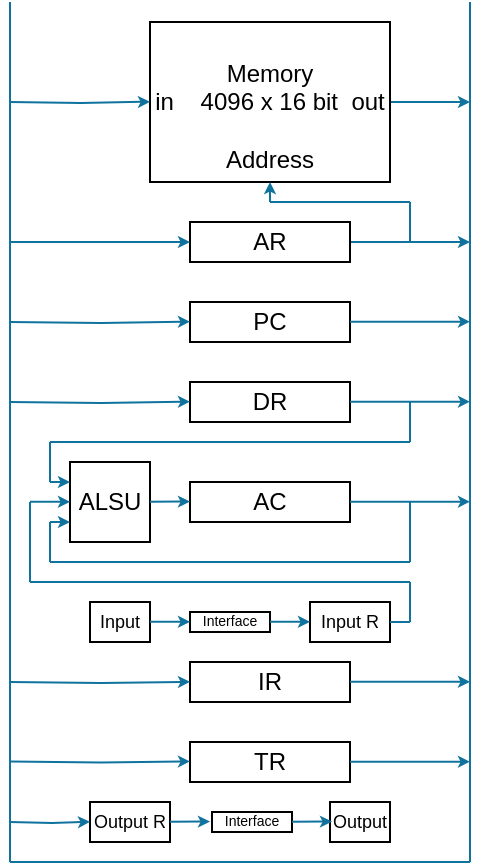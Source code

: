 <mxfile version="24.6.1" type="device">
  <diagram name="Page-1" id="kWKPgUghzsSrnzHGrAk7">
    <mxGraphModel dx="1127" dy="755" grid="1" gridSize="10" guides="1" tooltips="1" connect="1" arrows="1" fold="1" page="1" pageScale="1" pageWidth="850" pageHeight="1100" math="0" shadow="0">
      <root>
        <mxCell id="0" />
        <mxCell id="1" parent="0" />
        <mxCell id="Wbtbn_dKOY_vqfq40iDo-18" style="edgeStyle=orthogonalEdgeStyle;rounded=0;orthogonalLoop=1;jettySize=auto;html=1;fillColor=#b1ddf0;strokeColor=#10739e;startSize=6;endSize=3;" parent="1" source="Wbtbn_dKOY_vqfq40iDo-1" edge="1">
          <mxGeometry relative="1" as="geometry">
            <mxPoint x="540" y="220" as="targetPoint" />
          </mxGeometry>
        </mxCell>
        <mxCell id="Wbtbn_dKOY_vqfq40iDo-1" value="&lt;div&gt;&lt;br&gt;&lt;/div&gt;Memory&lt;div&gt;in&amp;nbsp; &amp;nbsp; 4096 x 16 bit&amp;nbsp; out&lt;/div&gt;&lt;div&gt;&lt;br&gt;&lt;/div&gt;&lt;div&gt;Address&lt;/div&gt;" style="rounded=0;whiteSpace=wrap;html=1;" parent="1" vertex="1">
          <mxGeometry x="380" y="180" width="120" height="80" as="geometry" />
        </mxCell>
        <mxCell id="Wbtbn_dKOY_vqfq40iDo-17" style="edgeStyle=orthogonalEdgeStyle;rounded=0;orthogonalLoop=1;jettySize=auto;html=1;fillColor=#b1ddf0;strokeColor=#10739e;startSize=6;endSize=3;" parent="1" source="Wbtbn_dKOY_vqfq40iDo-3" edge="1">
          <mxGeometry relative="1" as="geometry">
            <mxPoint x="540" y="290" as="targetPoint" />
          </mxGeometry>
        </mxCell>
        <mxCell id="Wbtbn_dKOY_vqfq40iDo-3" value="AR" style="rounded=0;whiteSpace=wrap;html=1;" parent="1" vertex="1">
          <mxGeometry x="400" y="280" width="80" height="20" as="geometry" />
        </mxCell>
        <mxCell id="Wbtbn_dKOY_vqfq40iDo-4" value="PC" style="rounded=0;whiteSpace=wrap;html=1;" parent="1" vertex="1">
          <mxGeometry x="400" y="320" width="80" height="20" as="geometry" />
        </mxCell>
        <mxCell id="Wbtbn_dKOY_vqfq40iDo-5" value="DR" style="rounded=0;whiteSpace=wrap;html=1;" parent="1" vertex="1">
          <mxGeometry x="400" y="360" width="80" height="20" as="geometry" />
        </mxCell>
        <mxCell id="Wbtbn_dKOY_vqfq40iDo-6" value="AC" style="rounded=0;whiteSpace=wrap;html=1;" parent="1" vertex="1">
          <mxGeometry x="400" y="410" width="80" height="20" as="geometry" />
        </mxCell>
        <mxCell id="Wbtbn_dKOY_vqfq40iDo-7" value="ALSU" style="rounded=0;whiteSpace=wrap;html=1;" parent="1" vertex="1">
          <mxGeometry x="340" y="400" width="40" height="40" as="geometry" />
        </mxCell>
        <mxCell id="Wbtbn_dKOY_vqfq40iDo-8" value="IR" style="rounded=0;whiteSpace=wrap;html=1;" parent="1" vertex="1">
          <mxGeometry x="400" y="500" width="80" height="20" as="geometry" />
        </mxCell>
        <mxCell id="Wbtbn_dKOY_vqfq40iDo-9" value="TR" style="rounded=0;whiteSpace=wrap;html=1;" parent="1" vertex="1">
          <mxGeometry x="400" y="540" width="80" height="20" as="geometry" />
        </mxCell>
        <mxCell id="Wbtbn_dKOY_vqfq40iDo-14" value="" style="endArrow=classic;html=1;rounded=0;entryX=0.5;entryY=1;entryDx=0;entryDy=0;fillColor=#b1ddf0;strokeColor=#10739e;startSize=6;endSize=3;" parent="1" target="Wbtbn_dKOY_vqfq40iDo-1" edge="1">
          <mxGeometry width="50" height="50" relative="1" as="geometry">
            <mxPoint x="440" y="270" as="sourcePoint" />
            <mxPoint x="400" y="320" as="targetPoint" />
          </mxGeometry>
        </mxCell>
        <mxCell id="Wbtbn_dKOY_vqfq40iDo-16" value="" style="endArrow=none;html=1;rounded=0;fillColor=#b1ddf0;strokeColor=#10739e;startSize=6;endSize=3;" parent="1" edge="1">
          <mxGeometry width="50" height="50" relative="1" as="geometry">
            <mxPoint x="440" y="270" as="sourcePoint" />
            <mxPoint x="510" y="270" as="targetPoint" />
          </mxGeometry>
        </mxCell>
        <mxCell id="Wbtbn_dKOY_vqfq40iDo-19" value="" style="endArrow=none;html=1;rounded=0;fillColor=#b1ddf0;strokeColor=#10739e;startSize=6;endSize=3;" parent="1" edge="1">
          <mxGeometry width="50" height="50" relative="1" as="geometry">
            <mxPoint x="510" y="270" as="sourcePoint" />
            <mxPoint x="510" y="290" as="targetPoint" />
          </mxGeometry>
        </mxCell>
        <mxCell id="Wbtbn_dKOY_vqfq40iDo-20" style="edgeStyle=orthogonalEdgeStyle;rounded=0;orthogonalLoop=1;jettySize=auto;html=1;fillColor=#b1ddf0;strokeColor=#10739e;startSize=6;endSize=3;" parent="1" edge="1">
          <mxGeometry relative="1" as="geometry">
            <mxPoint x="540" y="329.83" as="targetPoint" />
            <mxPoint x="480" y="329.83" as="sourcePoint" />
          </mxGeometry>
        </mxCell>
        <mxCell id="Wbtbn_dKOY_vqfq40iDo-21" style="edgeStyle=orthogonalEdgeStyle;rounded=0;orthogonalLoop=1;jettySize=auto;html=1;fillColor=#b1ddf0;strokeColor=#10739e;startSize=6;endSize=3;" parent="1" edge="1">
          <mxGeometry relative="1" as="geometry">
            <mxPoint x="540" y="369.83" as="targetPoint" />
            <mxPoint x="480" y="369.83" as="sourcePoint" />
          </mxGeometry>
        </mxCell>
        <mxCell id="Wbtbn_dKOY_vqfq40iDo-22" style="edgeStyle=orthogonalEdgeStyle;rounded=0;orthogonalLoop=1;jettySize=auto;html=1;fillColor=#b1ddf0;strokeColor=#10739e;startSize=6;endSize=3;" parent="1" edge="1">
          <mxGeometry relative="1" as="geometry">
            <mxPoint x="540" y="419.83" as="targetPoint" />
            <mxPoint x="480" y="419.83" as="sourcePoint" />
          </mxGeometry>
        </mxCell>
        <mxCell id="Wbtbn_dKOY_vqfq40iDo-23" style="edgeStyle=orthogonalEdgeStyle;rounded=0;orthogonalLoop=1;jettySize=auto;html=1;fillColor=#b1ddf0;strokeColor=#10739e;startSize=6;endSize=3;" parent="1" edge="1">
          <mxGeometry relative="1" as="geometry">
            <mxPoint x="400" y="290" as="targetPoint" />
            <mxPoint x="310" y="290" as="sourcePoint" />
          </mxGeometry>
        </mxCell>
        <mxCell id="Wbtbn_dKOY_vqfq40iDo-24" style="edgeStyle=orthogonalEdgeStyle;rounded=0;orthogonalLoop=1;jettySize=auto;html=1;fillColor=#b1ddf0;strokeColor=#10739e;startSize=6;endSize=3;" parent="1" edge="1">
          <mxGeometry relative="1" as="geometry">
            <mxPoint x="400" y="329.83" as="targetPoint" />
            <mxPoint x="310" y="330" as="sourcePoint" />
          </mxGeometry>
        </mxCell>
        <mxCell id="Wbtbn_dKOY_vqfq40iDo-25" style="edgeStyle=orthogonalEdgeStyle;rounded=0;orthogonalLoop=1;jettySize=auto;html=1;fillColor=#b1ddf0;strokeColor=#10739e;startSize=6;endSize=3;" parent="1" edge="1">
          <mxGeometry relative="1" as="geometry">
            <mxPoint x="400" y="369.83" as="targetPoint" />
            <mxPoint x="310" y="370" as="sourcePoint" />
          </mxGeometry>
        </mxCell>
        <mxCell id="Wbtbn_dKOY_vqfq40iDo-27" style="edgeStyle=orthogonalEdgeStyle;rounded=0;orthogonalLoop=1;jettySize=auto;html=1;fillColor=#b1ddf0;strokeColor=#10739e;startSize=6;endSize=3;" parent="1" edge="1">
          <mxGeometry relative="1" as="geometry">
            <mxPoint x="400" y="420" as="targetPoint" />
            <mxPoint x="380" y="419.83" as="sourcePoint" />
          </mxGeometry>
        </mxCell>
        <mxCell id="Wbtbn_dKOY_vqfq40iDo-28" style="edgeStyle=orthogonalEdgeStyle;rounded=0;orthogonalLoop=1;jettySize=auto;html=1;fillColor=#b1ddf0;strokeColor=#10739e;startSize=6;endSize=3;" parent="1" edge="1">
          <mxGeometry relative="1" as="geometry">
            <mxPoint x="339.99" y="410.19" as="targetPoint" />
            <mxPoint x="330" y="410" as="sourcePoint" />
          </mxGeometry>
        </mxCell>
        <mxCell id="Wbtbn_dKOY_vqfq40iDo-29" style="edgeStyle=orthogonalEdgeStyle;rounded=0;orthogonalLoop=1;jettySize=auto;html=1;fillColor=#b1ddf0;strokeColor=#10739e;startSize=6;endSize=3;" parent="1" edge="1">
          <mxGeometry relative="1" as="geometry">
            <mxPoint x="339.98" y="420.09" as="targetPoint" />
            <mxPoint x="319.98" y="419.92" as="sourcePoint" />
          </mxGeometry>
        </mxCell>
        <mxCell id="Wbtbn_dKOY_vqfq40iDo-30" style="edgeStyle=orthogonalEdgeStyle;rounded=0;orthogonalLoop=1;jettySize=auto;html=1;fillColor=#b1ddf0;strokeColor=#10739e;startSize=6;endSize=3;" parent="1" edge="1">
          <mxGeometry relative="1" as="geometry">
            <mxPoint x="339.98" y="430.18" as="targetPoint" />
            <mxPoint x="330" y="430" as="sourcePoint" />
          </mxGeometry>
        </mxCell>
        <mxCell id="Wbtbn_dKOY_vqfq40iDo-31" value="" style="endArrow=none;html=1;rounded=0;fillColor=#b1ddf0;strokeColor=#10739e;startSize=6;endSize=3;" parent="1" edge="1">
          <mxGeometry width="50" height="50" relative="1" as="geometry">
            <mxPoint x="510" y="370" as="sourcePoint" />
            <mxPoint x="510" y="390" as="targetPoint" />
          </mxGeometry>
        </mxCell>
        <mxCell id="Wbtbn_dKOY_vqfq40iDo-32" value="" style="endArrow=none;html=1;rounded=0;fillColor=#b1ddf0;strokeColor=#10739e;startSize=6;endSize=3;" parent="1" edge="1">
          <mxGeometry width="50" height="50" relative="1" as="geometry">
            <mxPoint x="510" y="390" as="sourcePoint" />
            <mxPoint x="330" y="390" as="targetPoint" />
          </mxGeometry>
        </mxCell>
        <mxCell id="Wbtbn_dKOY_vqfq40iDo-33" value="" style="endArrow=none;html=1;rounded=0;fillColor=#b1ddf0;strokeColor=#10739e;startSize=6;endSize=3;" parent="1" edge="1">
          <mxGeometry width="50" height="50" relative="1" as="geometry">
            <mxPoint x="330" y="390" as="sourcePoint" />
            <mxPoint x="330" y="410" as="targetPoint" />
          </mxGeometry>
        </mxCell>
        <mxCell id="Wbtbn_dKOY_vqfq40iDo-34" value="Input R" style="rounded=0;whiteSpace=wrap;html=1;fontSize=9;" parent="1" vertex="1">
          <mxGeometry x="460" y="470" width="40" height="20" as="geometry" />
        </mxCell>
        <mxCell id="Wbtbn_dKOY_vqfq40iDo-35" value="Interface" style="rounded=0;whiteSpace=wrap;html=1;fontSize=7;" parent="1" vertex="1">
          <mxGeometry x="400" y="475" width="40" height="10" as="geometry" />
        </mxCell>
        <mxCell id="Wbtbn_dKOY_vqfq40iDo-36" value="Input" style="rounded=0;whiteSpace=wrap;html=1;fontSize=9;" parent="1" vertex="1">
          <mxGeometry x="350" y="470" width="30" height="20" as="geometry" />
        </mxCell>
        <mxCell id="Wbtbn_dKOY_vqfq40iDo-38" style="edgeStyle=orthogonalEdgeStyle;rounded=0;orthogonalLoop=1;jettySize=auto;html=1;fillColor=#b1ddf0;strokeColor=#10739e;startSize=6;endSize=3;" parent="1" edge="1">
          <mxGeometry relative="1" as="geometry">
            <mxPoint x="399.98" y="480.1" as="targetPoint" />
            <mxPoint x="379.98" y="479.93" as="sourcePoint" />
          </mxGeometry>
        </mxCell>
        <mxCell id="Wbtbn_dKOY_vqfq40iDo-39" style="edgeStyle=orthogonalEdgeStyle;rounded=0;orthogonalLoop=1;jettySize=auto;html=1;fillColor=#b1ddf0;strokeColor=#10739e;startSize=6;endSize=3;" parent="1" edge="1">
          <mxGeometry relative="1" as="geometry">
            <mxPoint x="459.98" y="480.1" as="targetPoint" />
            <mxPoint x="439.98" y="479.93" as="sourcePoint" />
          </mxGeometry>
        </mxCell>
        <mxCell id="Wbtbn_dKOY_vqfq40iDo-41" value="" style="endArrow=none;html=1;rounded=0;fillColor=#b1ddf0;strokeColor=#10739e;startSize=6;endSize=3;" parent="1" edge="1">
          <mxGeometry width="50" height="50" relative="1" as="geometry">
            <mxPoint x="510" y="480" as="sourcePoint" />
            <mxPoint x="500" y="479.94" as="targetPoint" />
          </mxGeometry>
        </mxCell>
        <mxCell id="Wbtbn_dKOY_vqfq40iDo-42" value="" style="endArrow=none;html=1;rounded=0;fillColor=#b1ddf0;strokeColor=#10739e;startSize=6;endSize=3;" parent="1" edge="1">
          <mxGeometry width="50" height="50" relative="1" as="geometry">
            <mxPoint x="510" y="460" as="sourcePoint" />
            <mxPoint x="510" y="480" as="targetPoint" />
          </mxGeometry>
        </mxCell>
        <mxCell id="Wbtbn_dKOY_vqfq40iDo-43" style="edgeStyle=orthogonalEdgeStyle;rounded=0;orthogonalLoop=1;jettySize=auto;html=1;fillColor=#b1ddf0;strokeColor=#10739e;startSize=6;endSize=3;" parent="1" edge="1">
          <mxGeometry relative="1" as="geometry">
            <mxPoint x="540" y="509.9" as="targetPoint" />
            <mxPoint x="480" y="509.9" as="sourcePoint" />
          </mxGeometry>
        </mxCell>
        <mxCell id="Wbtbn_dKOY_vqfq40iDo-44" style="edgeStyle=orthogonalEdgeStyle;rounded=0;orthogonalLoop=1;jettySize=auto;html=1;fillColor=#b1ddf0;strokeColor=#10739e;startSize=6;endSize=3;" parent="1" edge="1">
          <mxGeometry relative="1" as="geometry">
            <mxPoint x="400" y="509.9" as="targetPoint" />
            <mxPoint x="310" y="510" as="sourcePoint" />
          </mxGeometry>
        </mxCell>
        <mxCell id="Wbtbn_dKOY_vqfq40iDo-45" value="" style="endArrow=none;html=1;rounded=0;fillColor=#b1ddf0;strokeColor=#10739e;startSize=6;endSize=3;" parent="1" edge="1">
          <mxGeometry width="50" height="50" relative="1" as="geometry">
            <mxPoint x="510" y="460" as="sourcePoint" />
            <mxPoint x="320" y="460" as="targetPoint" />
          </mxGeometry>
        </mxCell>
        <mxCell id="Wbtbn_dKOY_vqfq40iDo-46" value="" style="endArrow=none;html=1;rounded=0;fillColor=#b1ddf0;strokeColor=#10739e;startSize=6;endSize=3;" parent="1" edge="1">
          <mxGeometry width="50" height="50" relative="1" as="geometry">
            <mxPoint x="320" y="420" as="sourcePoint" />
            <mxPoint x="320" y="460" as="targetPoint" />
          </mxGeometry>
        </mxCell>
        <mxCell id="Wbtbn_dKOY_vqfq40iDo-47" value="" style="endArrow=none;html=1;rounded=0;fillColor=#b1ddf0;strokeColor=#10739e;startSize=6;endSize=3;" parent="1" edge="1">
          <mxGeometry width="50" height="50" relative="1" as="geometry">
            <mxPoint x="510" y="450" as="sourcePoint" />
            <mxPoint x="330" y="450" as="targetPoint" />
          </mxGeometry>
        </mxCell>
        <mxCell id="Wbtbn_dKOY_vqfq40iDo-48" value="" style="endArrow=none;html=1;rounded=0;fillColor=#b1ddf0;strokeColor=#10739e;startSize=6;endSize=3;" parent="1" edge="1">
          <mxGeometry width="50" height="50" relative="1" as="geometry">
            <mxPoint x="330" y="430" as="sourcePoint" />
            <mxPoint x="330" y="450" as="targetPoint" />
          </mxGeometry>
        </mxCell>
        <mxCell id="Wbtbn_dKOY_vqfq40iDo-49" value="" style="endArrow=none;html=1;rounded=0;fillColor=#b1ddf0;strokeColor=#10739e;startSize=6;endSize=3;" parent="1" edge="1">
          <mxGeometry width="50" height="50" relative="1" as="geometry">
            <mxPoint x="510" y="420" as="sourcePoint" />
            <mxPoint x="510" y="450" as="targetPoint" />
          </mxGeometry>
        </mxCell>
        <mxCell id="Wbtbn_dKOY_vqfq40iDo-50" style="edgeStyle=orthogonalEdgeStyle;rounded=0;orthogonalLoop=1;jettySize=auto;html=1;fillColor=#b1ddf0;strokeColor=#10739e;startSize=6;endSize=3;" parent="1" edge="1">
          <mxGeometry relative="1" as="geometry">
            <mxPoint x="400" y="549.7" as="targetPoint" />
            <mxPoint x="310" y="549.8" as="sourcePoint" />
          </mxGeometry>
        </mxCell>
        <mxCell id="Wbtbn_dKOY_vqfq40iDo-51" style="edgeStyle=orthogonalEdgeStyle;rounded=0;orthogonalLoop=1;jettySize=auto;html=1;fillColor=#b1ddf0;strokeColor=#10739e;startSize=6;endSize=3;" parent="1" edge="1">
          <mxGeometry relative="1" as="geometry">
            <mxPoint x="540" y="549.86" as="targetPoint" />
            <mxPoint x="480" y="549.86" as="sourcePoint" />
          </mxGeometry>
        </mxCell>
        <mxCell id="Wbtbn_dKOY_vqfq40iDo-52" style="edgeStyle=orthogonalEdgeStyle;rounded=0;orthogonalLoop=1;jettySize=auto;html=1;fillColor=#b1ddf0;strokeColor=#10739e;startSize=6;endSize=3;" parent="1" edge="1">
          <mxGeometry relative="1" as="geometry">
            <mxPoint x="380" y="219.86" as="targetPoint" />
            <mxPoint x="310" y="220" as="sourcePoint" />
          </mxGeometry>
        </mxCell>
        <mxCell id="Wbtbn_dKOY_vqfq40iDo-59" value="Output R" style="rounded=0;whiteSpace=wrap;html=1;fontSize=9;" parent="1" vertex="1">
          <mxGeometry x="350" y="570" width="40" height="20" as="geometry" />
        </mxCell>
        <mxCell id="Wbtbn_dKOY_vqfq40iDo-60" value="Interface" style="rounded=0;whiteSpace=wrap;html=1;fontSize=7;" parent="1" vertex="1">
          <mxGeometry x="411" y="575" width="40" height="10" as="geometry" />
        </mxCell>
        <mxCell id="Wbtbn_dKOY_vqfq40iDo-61" value="Output" style="rounded=0;whiteSpace=wrap;html=1;fontSize=9;" parent="1" vertex="1">
          <mxGeometry x="470" y="570" width="30" height="20" as="geometry" />
        </mxCell>
        <mxCell id="Wbtbn_dKOY_vqfq40iDo-62" style="edgeStyle=orthogonalEdgeStyle;rounded=0;orthogonalLoop=1;jettySize=auto;html=1;fillColor=#b1ddf0;strokeColor=#10739e;startSize=6;endSize=3;" parent="1" edge="1">
          <mxGeometry relative="1" as="geometry">
            <mxPoint x="410" y="580.0" as="targetPoint" />
            <mxPoint x="390" y="579.83" as="sourcePoint" />
          </mxGeometry>
        </mxCell>
        <mxCell id="Wbtbn_dKOY_vqfq40iDo-63" style="edgeStyle=orthogonalEdgeStyle;rounded=0;orthogonalLoop=1;jettySize=auto;html=1;fillColor=#b1ddf0;strokeColor=#10739e;startSize=6;endSize=3;" parent="1" edge="1">
          <mxGeometry relative="1" as="geometry">
            <mxPoint x="471" y="580.0" as="targetPoint" />
            <mxPoint x="451" y="579.83" as="sourcePoint" />
          </mxGeometry>
        </mxCell>
        <mxCell id="Wbtbn_dKOY_vqfq40iDo-65" style="edgeStyle=orthogonalEdgeStyle;rounded=0;orthogonalLoop=1;jettySize=auto;html=1;fillColor=#b1ddf0;strokeColor=#10739e;startSize=6;endSize=3;" parent="1" edge="1">
          <mxGeometry relative="1" as="geometry">
            <mxPoint x="350" y="579.9" as="targetPoint" />
            <mxPoint x="310" y="580" as="sourcePoint" />
          </mxGeometry>
        </mxCell>
        <mxCell id="Wbtbn_dKOY_vqfq40iDo-66" value="" style="endArrow=none;html=1;rounded=0;fillColor=#b1ddf0;strokeColor=#10739e;startSize=6;endSize=3;" parent="1" edge="1">
          <mxGeometry width="50" height="50" relative="1" as="geometry">
            <mxPoint x="310" y="170" as="sourcePoint" />
            <mxPoint x="310" y="600" as="targetPoint" />
          </mxGeometry>
        </mxCell>
        <mxCell id="Wbtbn_dKOY_vqfq40iDo-67" value="" style="endArrow=none;html=1;rounded=0;fillColor=#b1ddf0;strokeColor=#10739e;startSize=6;endSize=3;" parent="1" edge="1">
          <mxGeometry width="50" height="50" relative="1" as="geometry">
            <mxPoint x="540" y="600" as="sourcePoint" />
            <mxPoint x="310" y="600" as="targetPoint" />
          </mxGeometry>
        </mxCell>
        <mxCell id="Wbtbn_dKOY_vqfq40iDo-68" value="" style="endArrow=none;html=1;rounded=0;fillColor=#b1ddf0;strokeColor=#10739e;startSize=6;endSize=3;" parent="1" edge="1">
          <mxGeometry width="50" height="50" relative="1" as="geometry">
            <mxPoint x="540" y="170" as="sourcePoint" />
            <mxPoint x="540" y="600" as="targetPoint" />
          </mxGeometry>
        </mxCell>
      </root>
    </mxGraphModel>
  </diagram>
</mxfile>

